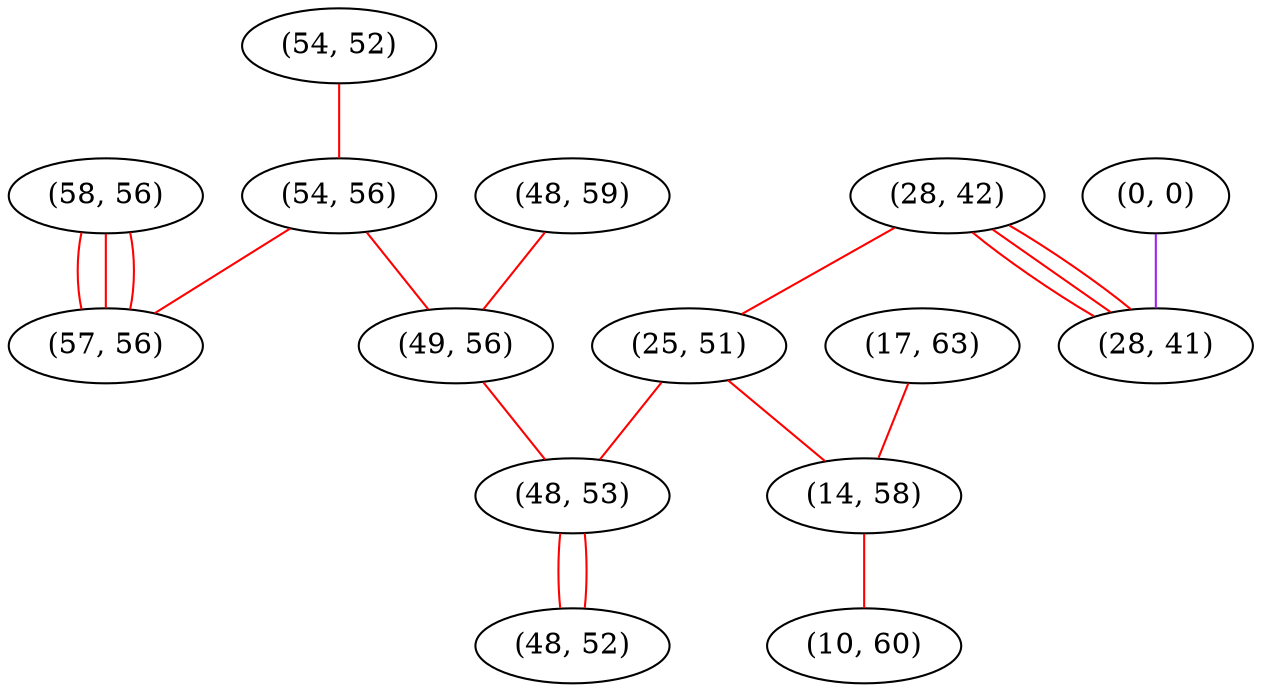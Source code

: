 graph "" {
"(54, 52)";
"(0, 0)";
"(54, 56)";
"(58, 56)";
"(28, 42)";
"(57, 56)";
"(25, 51)";
"(28, 41)";
"(48, 59)";
"(17, 63)";
"(49, 56)";
"(14, 58)";
"(48, 53)";
"(48, 52)";
"(10, 60)";
"(54, 52)" -- "(54, 56)"  [color=red, key=0, weight=1];
"(0, 0)" -- "(28, 41)"  [color=purple, key=0, weight=4];
"(54, 56)" -- "(49, 56)"  [color=red, key=0, weight=1];
"(54, 56)" -- "(57, 56)"  [color=red, key=0, weight=1];
"(58, 56)" -- "(57, 56)"  [color=red, key=0, weight=1];
"(58, 56)" -- "(57, 56)"  [color=red, key=1, weight=1];
"(58, 56)" -- "(57, 56)"  [color=red, key=2, weight=1];
"(28, 42)" -- "(25, 51)"  [color=red, key=0, weight=1];
"(28, 42)" -- "(28, 41)"  [color=red, key=0, weight=1];
"(28, 42)" -- "(28, 41)"  [color=red, key=1, weight=1];
"(28, 42)" -- "(28, 41)"  [color=red, key=2, weight=1];
"(25, 51)" -- "(14, 58)"  [color=red, key=0, weight=1];
"(25, 51)" -- "(48, 53)"  [color=red, key=0, weight=1];
"(48, 59)" -- "(49, 56)"  [color=red, key=0, weight=1];
"(17, 63)" -- "(14, 58)"  [color=red, key=0, weight=1];
"(49, 56)" -- "(48, 53)"  [color=red, key=0, weight=1];
"(14, 58)" -- "(10, 60)"  [color=red, key=0, weight=1];
"(48, 53)" -- "(48, 52)"  [color=red, key=0, weight=1];
"(48, 53)" -- "(48, 52)"  [color=red, key=1, weight=1];
}
